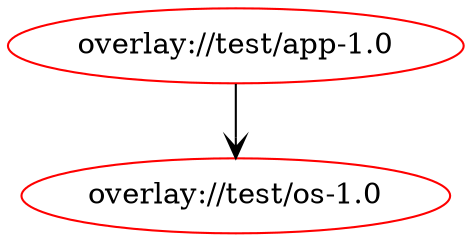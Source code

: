 digraph prolog {

newrank=true;
concentrate=true;
compound=true;
graph [rankdir=TD];#, ranksep=2.5, nodesep=0.2];
edge  [arrowhead=vee];

"overlay://test/app-1.0" [color=red, href="../test/app-1.0-depend.svg"];
"overlay://test/app-1.0" -> "overlay://test/os-1.0"
"overlay://test/os-1.0" [color=red, href="../test/os-1.0-depend.svg"];
}
